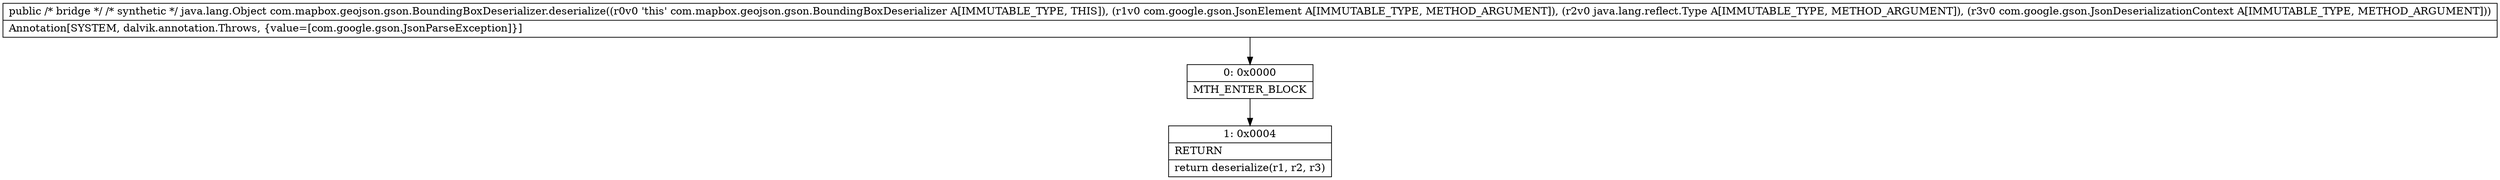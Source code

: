 digraph "CFG forcom.mapbox.geojson.gson.BoundingBoxDeserializer.deserialize(Lcom\/google\/gson\/JsonElement;Ljava\/lang\/reflect\/Type;Lcom\/google\/gson\/JsonDeserializationContext;)Ljava\/lang\/Object;" {
Node_0 [shape=record,label="{0\:\ 0x0000|MTH_ENTER_BLOCK\l}"];
Node_1 [shape=record,label="{1\:\ 0x0004|RETURN\l|return deserialize(r1, r2, r3)\l}"];
MethodNode[shape=record,label="{public \/* bridge *\/ \/* synthetic *\/ java.lang.Object com.mapbox.geojson.gson.BoundingBoxDeserializer.deserialize((r0v0 'this' com.mapbox.geojson.gson.BoundingBoxDeserializer A[IMMUTABLE_TYPE, THIS]), (r1v0 com.google.gson.JsonElement A[IMMUTABLE_TYPE, METHOD_ARGUMENT]), (r2v0 java.lang.reflect.Type A[IMMUTABLE_TYPE, METHOD_ARGUMENT]), (r3v0 com.google.gson.JsonDeserializationContext A[IMMUTABLE_TYPE, METHOD_ARGUMENT]))  | Annotation[SYSTEM, dalvik.annotation.Throws, \{value=[com.google.gson.JsonParseException]\}]\l}"];
MethodNode -> Node_0;
Node_0 -> Node_1;
}

